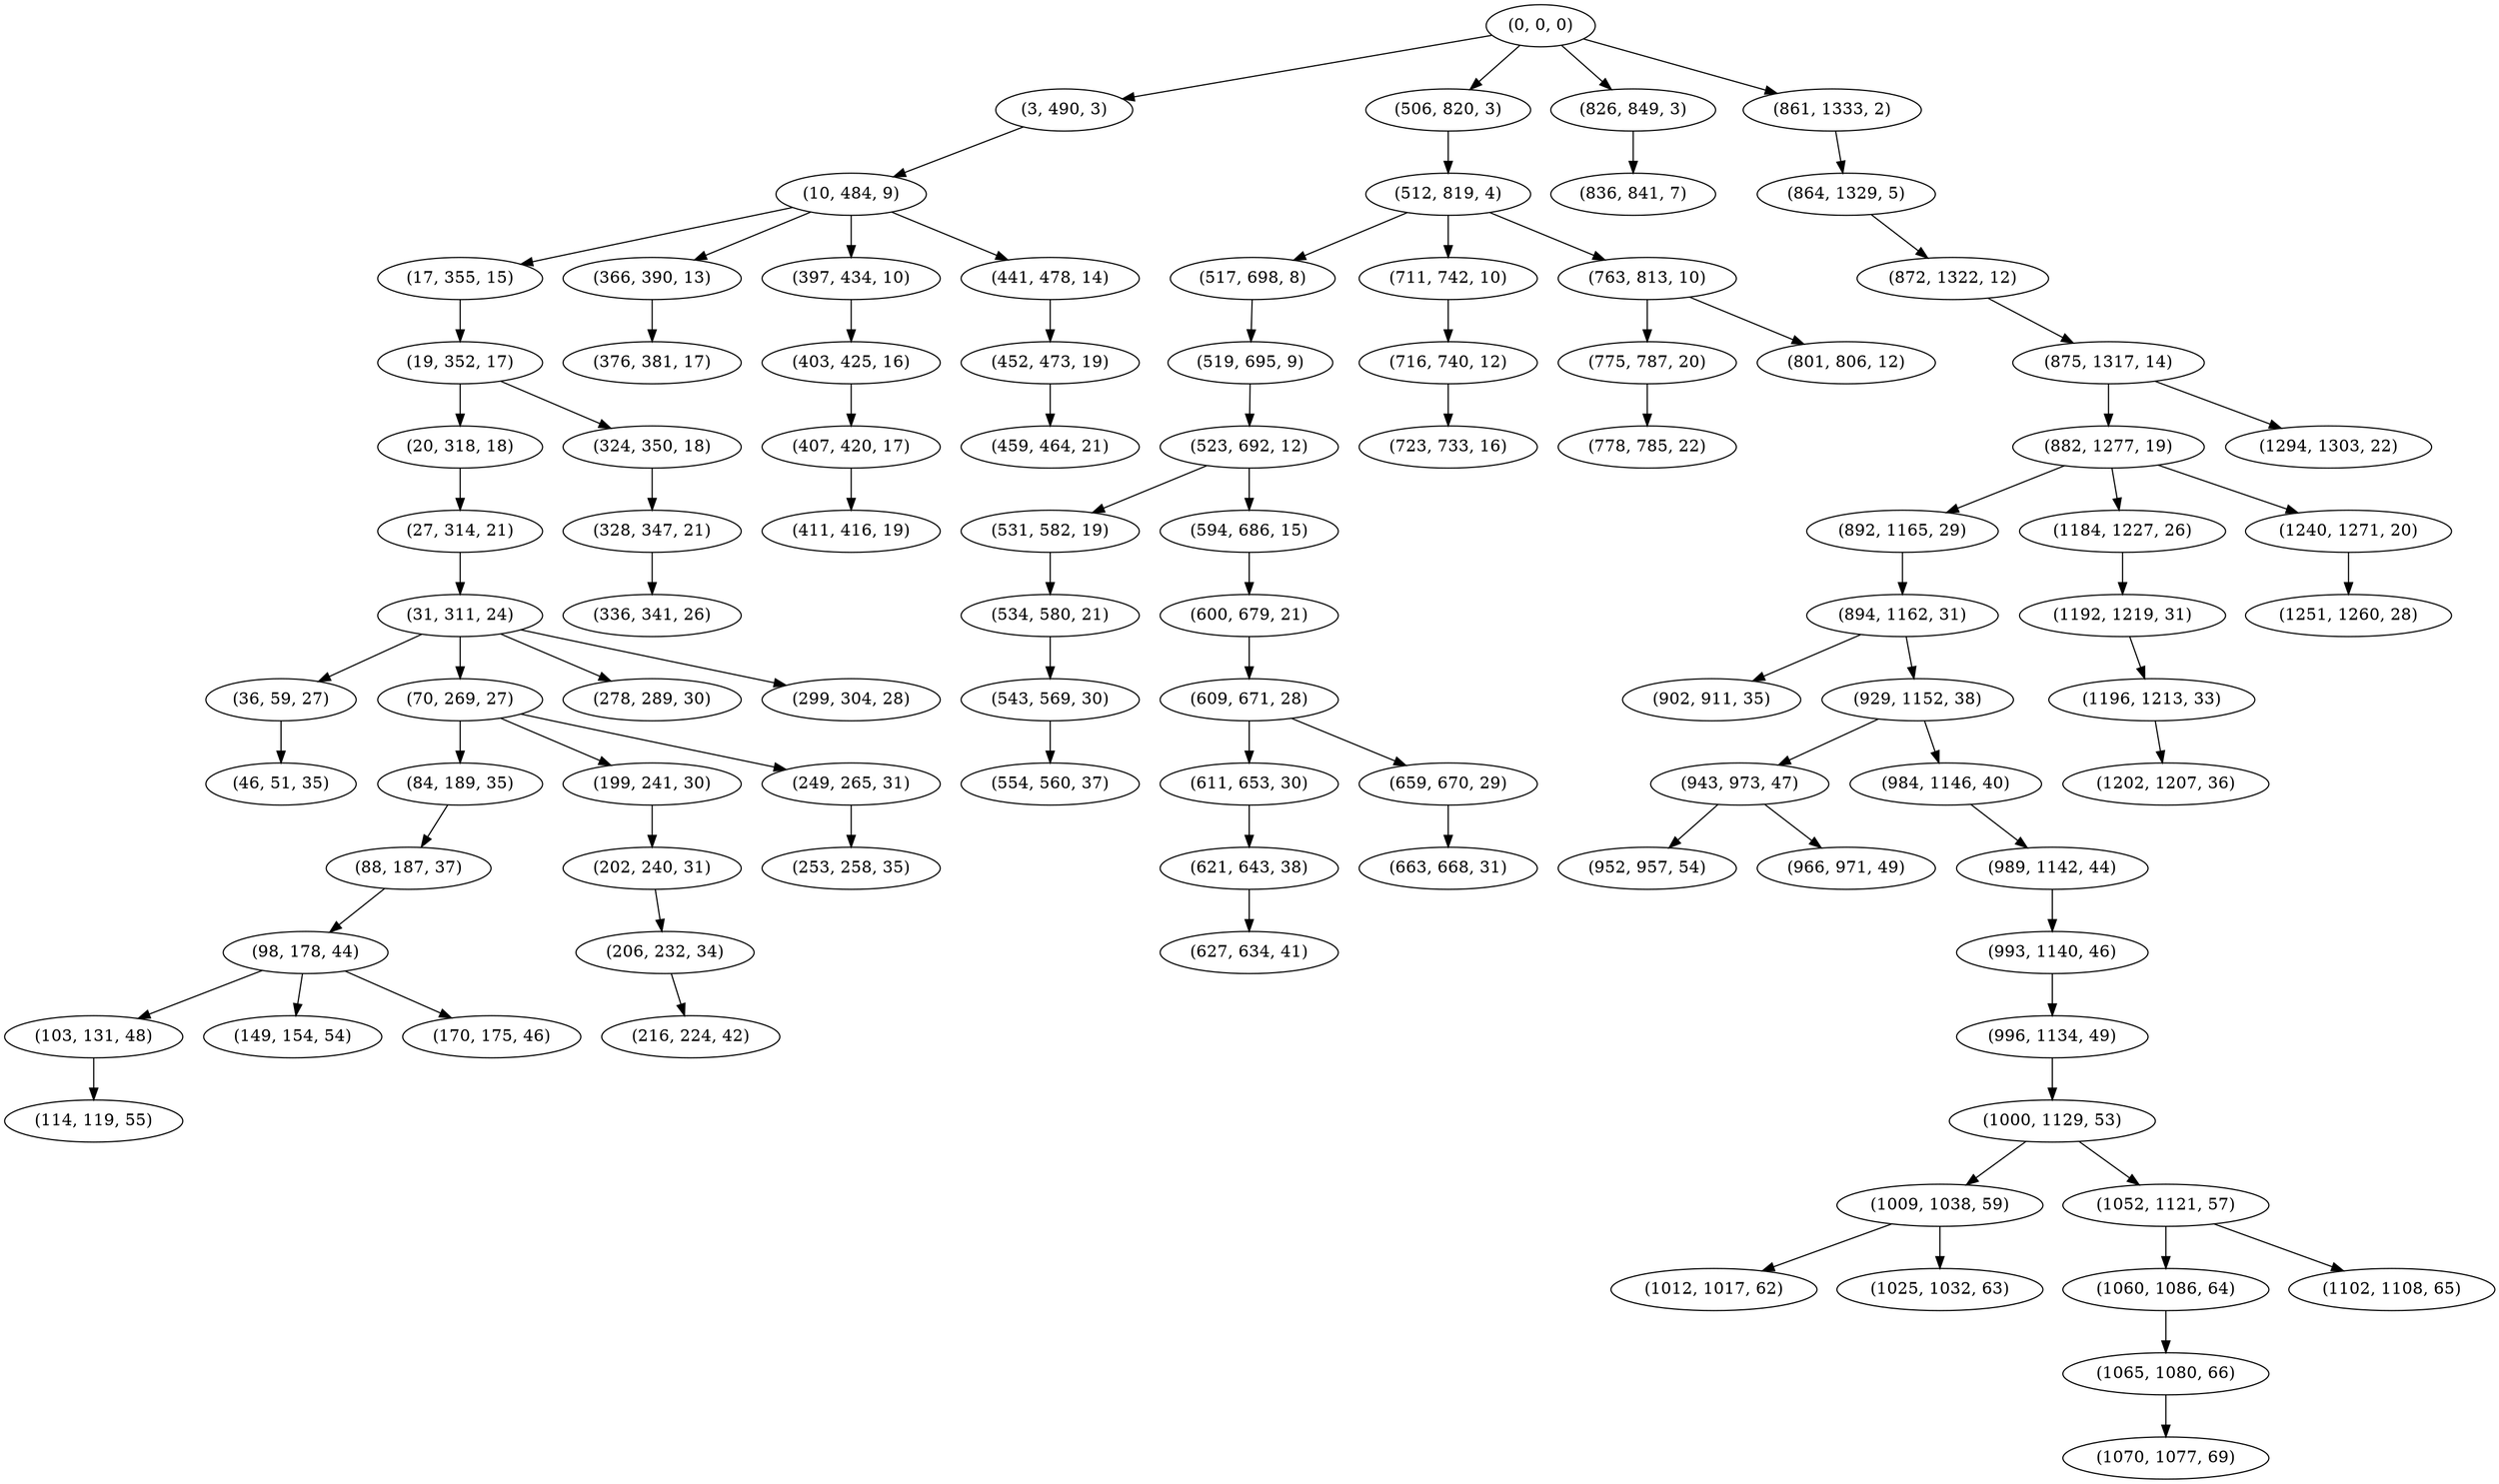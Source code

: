 digraph tree {
    "(0, 0, 0)";
    "(3, 490, 3)";
    "(10, 484, 9)";
    "(17, 355, 15)";
    "(19, 352, 17)";
    "(20, 318, 18)";
    "(27, 314, 21)";
    "(31, 311, 24)";
    "(36, 59, 27)";
    "(46, 51, 35)";
    "(70, 269, 27)";
    "(84, 189, 35)";
    "(88, 187, 37)";
    "(98, 178, 44)";
    "(103, 131, 48)";
    "(114, 119, 55)";
    "(149, 154, 54)";
    "(170, 175, 46)";
    "(199, 241, 30)";
    "(202, 240, 31)";
    "(206, 232, 34)";
    "(216, 224, 42)";
    "(249, 265, 31)";
    "(253, 258, 35)";
    "(278, 289, 30)";
    "(299, 304, 28)";
    "(324, 350, 18)";
    "(328, 347, 21)";
    "(336, 341, 26)";
    "(366, 390, 13)";
    "(376, 381, 17)";
    "(397, 434, 10)";
    "(403, 425, 16)";
    "(407, 420, 17)";
    "(411, 416, 19)";
    "(441, 478, 14)";
    "(452, 473, 19)";
    "(459, 464, 21)";
    "(506, 820, 3)";
    "(512, 819, 4)";
    "(517, 698, 8)";
    "(519, 695, 9)";
    "(523, 692, 12)";
    "(531, 582, 19)";
    "(534, 580, 21)";
    "(543, 569, 30)";
    "(554, 560, 37)";
    "(594, 686, 15)";
    "(600, 679, 21)";
    "(609, 671, 28)";
    "(611, 653, 30)";
    "(621, 643, 38)";
    "(627, 634, 41)";
    "(659, 670, 29)";
    "(663, 668, 31)";
    "(711, 742, 10)";
    "(716, 740, 12)";
    "(723, 733, 16)";
    "(763, 813, 10)";
    "(775, 787, 20)";
    "(778, 785, 22)";
    "(801, 806, 12)";
    "(826, 849, 3)";
    "(836, 841, 7)";
    "(861, 1333, 2)";
    "(864, 1329, 5)";
    "(872, 1322, 12)";
    "(875, 1317, 14)";
    "(882, 1277, 19)";
    "(892, 1165, 29)";
    "(894, 1162, 31)";
    "(902, 911, 35)";
    "(929, 1152, 38)";
    "(943, 973, 47)";
    "(952, 957, 54)";
    "(966, 971, 49)";
    "(984, 1146, 40)";
    "(989, 1142, 44)";
    "(993, 1140, 46)";
    "(996, 1134, 49)";
    "(1000, 1129, 53)";
    "(1009, 1038, 59)";
    "(1012, 1017, 62)";
    "(1025, 1032, 63)";
    "(1052, 1121, 57)";
    "(1060, 1086, 64)";
    "(1065, 1080, 66)";
    "(1070, 1077, 69)";
    "(1102, 1108, 65)";
    "(1184, 1227, 26)";
    "(1192, 1219, 31)";
    "(1196, 1213, 33)";
    "(1202, 1207, 36)";
    "(1240, 1271, 20)";
    "(1251, 1260, 28)";
    "(1294, 1303, 22)";
    "(0, 0, 0)" -> "(3, 490, 3)";
    "(0, 0, 0)" -> "(506, 820, 3)";
    "(0, 0, 0)" -> "(826, 849, 3)";
    "(0, 0, 0)" -> "(861, 1333, 2)";
    "(3, 490, 3)" -> "(10, 484, 9)";
    "(10, 484, 9)" -> "(17, 355, 15)";
    "(10, 484, 9)" -> "(366, 390, 13)";
    "(10, 484, 9)" -> "(397, 434, 10)";
    "(10, 484, 9)" -> "(441, 478, 14)";
    "(17, 355, 15)" -> "(19, 352, 17)";
    "(19, 352, 17)" -> "(20, 318, 18)";
    "(19, 352, 17)" -> "(324, 350, 18)";
    "(20, 318, 18)" -> "(27, 314, 21)";
    "(27, 314, 21)" -> "(31, 311, 24)";
    "(31, 311, 24)" -> "(36, 59, 27)";
    "(31, 311, 24)" -> "(70, 269, 27)";
    "(31, 311, 24)" -> "(278, 289, 30)";
    "(31, 311, 24)" -> "(299, 304, 28)";
    "(36, 59, 27)" -> "(46, 51, 35)";
    "(70, 269, 27)" -> "(84, 189, 35)";
    "(70, 269, 27)" -> "(199, 241, 30)";
    "(70, 269, 27)" -> "(249, 265, 31)";
    "(84, 189, 35)" -> "(88, 187, 37)";
    "(88, 187, 37)" -> "(98, 178, 44)";
    "(98, 178, 44)" -> "(103, 131, 48)";
    "(98, 178, 44)" -> "(149, 154, 54)";
    "(98, 178, 44)" -> "(170, 175, 46)";
    "(103, 131, 48)" -> "(114, 119, 55)";
    "(199, 241, 30)" -> "(202, 240, 31)";
    "(202, 240, 31)" -> "(206, 232, 34)";
    "(206, 232, 34)" -> "(216, 224, 42)";
    "(249, 265, 31)" -> "(253, 258, 35)";
    "(324, 350, 18)" -> "(328, 347, 21)";
    "(328, 347, 21)" -> "(336, 341, 26)";
    "(366, 390, 13)" -> "(376, 381, 17)";
    "(397, 434, 10)" -> "(403, 425, 16)";
    "(403, 425, 16)" -> "(407, 420, 17)";
    "(407, 420, 17)" -> "(411, 416, 19)";
    "(441, 478, 14)" -> "(452, 473, 19)";
    "(452, 473, 19)" -> "(459, 464, 21)";
    "(506, 820, 3)" -> "(512, 819, 4)";
    "(512, 819, 4)" -> "(517, 698, 8)";
    "(512, 819, 4)" -> "(711, 742, 10)";
    "(512, 819, 4)" -> "(763, 813, 10)";
    "(517, 698, 8)" -> "(519, 695, 9)";
    "(519, 695, 9)" -> "(523, 692, 12)";
    "(523, 692, 12)" -> "(531, 582, 19)";
    "(523, 692, 12)" -> "(594, 686, 15)";
    "(531, 582, 19)" -> "(534, 580, 21)";
    "(534, 580, 21)" -> "(543, 569, 30)";
    "(543, 569, 30)" -> "(554, 560, 37)";
    "(594, 686, 15)" -> "(600, 679, 21)";
    "(600, 679, 21)" -> "(609, 671, 28)";
    "(609, 671, 28)" -> "(611, 653, 30)";
    "(609, 671, 28)" -> "(659, 670, 29)";
    "(611, 653, 30)" -> "(621, 643, 38)";
    "(621, 643, 38)" -> "(627, 634, 41)";
    "(659, 670, 29)" -> "(663, 668, 31)";
    "(711, 742, 10)" -> "(716, 740, 12)";
    "(716, 740, 12)" -> "(723, 733, 16)";
    "(763, 813, 10)" -> "(775, 787, 20)";
    "(763, 813, 10)" -> "(801, 806, 12)";
    "(775, 787, 20)" -> "(778, 785, 22)";
    "(826, 849, 3)" -> "(836, 841, 7)";
    "(861, 1333, 2)" -> "(864, 1329, 5)";
    "(864, 1329, 5)" -> "(872, 1322, 12)";
    "(872, 1322, 12)" -> "(875, 1317, 14)";
    "(875, 1317, 14)" -> "(882, 1277, 19)";
    "(875, 1317, 14)" -> "(1294, 1303, 22)";
    "(882, 1277, 19)" -> "(892, 1165, 29)";
    "(882, 1277, 19)" -> "(1184, 1227, 26)";
    "(882, 1277, 19)" -> "(1240, 1271, 20)";
    "(892, 1165, 29)" -> "(894, 1162, 31)";
    "(894, 1162, 31)" -> "(902, 911, 35)";
    "(894, 1162, 31)" -> "(929, 1152, 38)";
    "(929, 1152, 38)" -> "(943, 973, 47)";
    "(929, 1152, 38)" -> "(984, 1146, 40)";
    "(943, 973, 47)" -> "(952, 957, 54)";
    "(943, 973, 47)" -> "(966, 971, 49)";
    "(984, 1146, 40)" -> "(989, 1142, 44)";
    "(989, 1142, 44)" -> "(993, 1140, 46)";
    "(993, 1140, 46)" -> "(996, 1134, 49)";
    "(996, 1134, 49)" -> "(1000, 1129, 53)";
    "(1000, 1129, 53)" -> "(1009, 1038, 59)";
    "(1000, 1129, 53)" -> "(1052, 1121, 57)";
    "(1009, 1038, 59)" -> "(1012, 1017, 62)";
    "(1009, 1038, 59)" -> "(1025, 1032, 63)";
    "(1052, 1121, 57)" -> "(1060, 1086, 64)";
    "(1052, 1121, 57)" -> "(1102, 1108, 65)";
    "(1060, 1086, 64)" -> "(1065, 1080, 66)";
    "(1065, 1080, 66)" -> "(1070, 1077, 69)";
    "(1184, 1227, 26)" -> "(1192, 1219, 31)";
    "(1192, 1219, 31)" -> "(1196, 1213, 33)";
    "(1196, 1213, 33)" -> "(1202, 1207, 36)";
    "(1240, 1271, 20)" -> "(1251, 1260, 28)";
}
